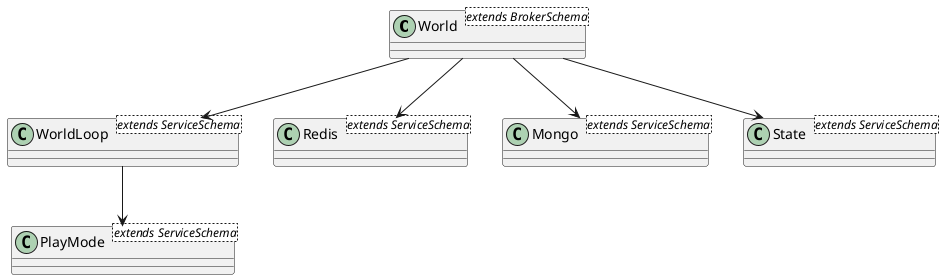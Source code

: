@startuml
class World<extends BrokerSchema>
class WorldLoop<extends ServiceSchema>
class Redis<extends ServiceSchema>
class Mongo<extends ServiceSchema>
class PlayMode<extends ServiceSchema>
class State<extends ServiceSchema>

World --> WorldLoop
World --> Redis
World --> Mongo
World --> State
WorldLoop --> PlayMode
@enduml
